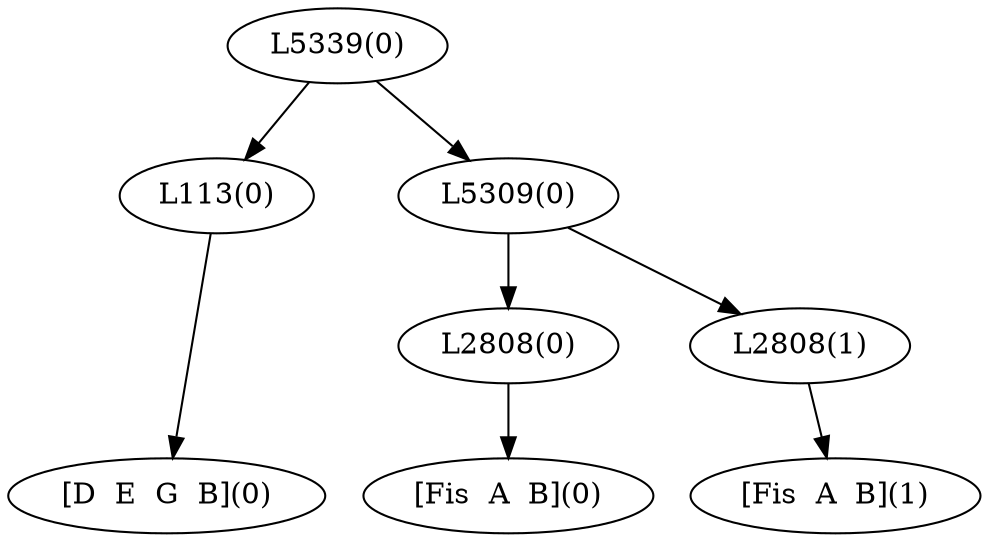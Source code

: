 digraph sample{
"L113(0)"->"[D  E  G  B](0)"
"L2808(0)"->"[Fis  A  B](0)"
"L2808(1)"->"[Fis  A  B](1)"
"L5309(0)"->"L2808(0)"
"L5309(0)"->"L2808(1)"
"L5339(0)"->"L113(0)"
"L5339(0)"->"L5309(0)"
{rank = min; "L5339(0)"}
{rank = same; "L113(0)"; "L5309(0)";}
{rank = same; "L2808(0)"; "L2808(1)";}
{rank = max; "[D  E  G  B](0)"; "[Fis  A  B](0)"; "[Fis  A  B](1)";}
}